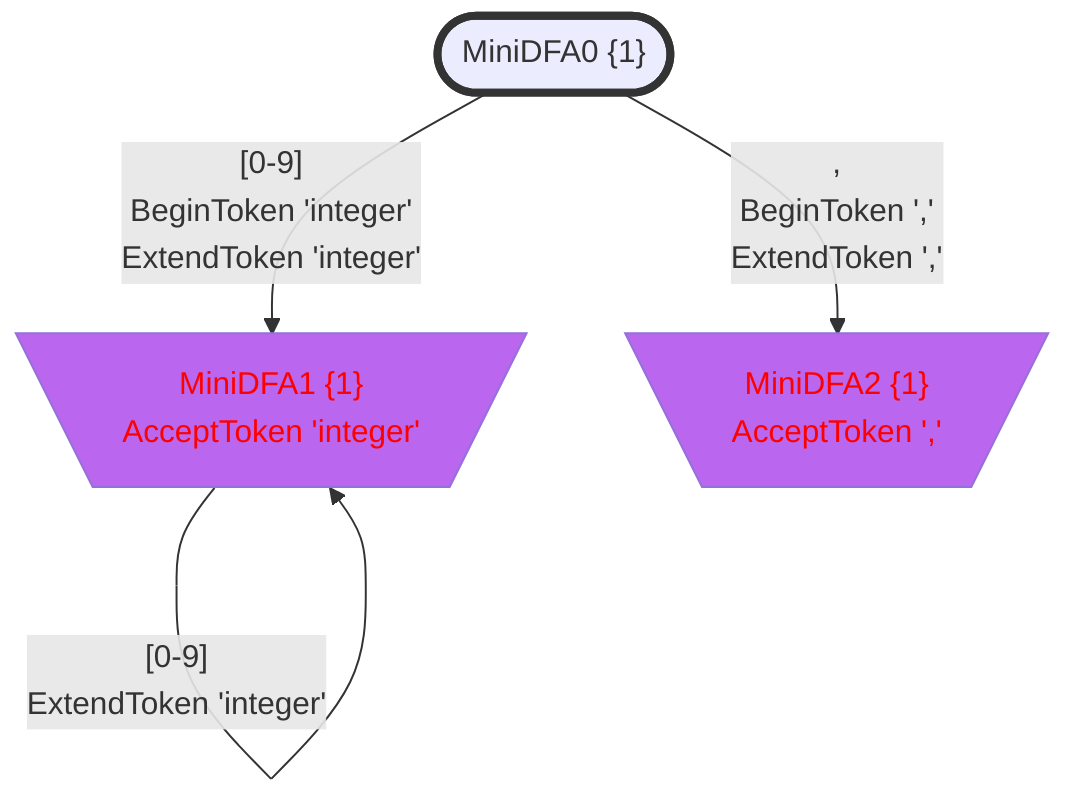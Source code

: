 flowchart
classDef c0001 color:#FF0000;
classDef c0010 stroke-dasharray: 10 10;
classDef c0011 stroke-dasharray: 10 10,color:#FF0000;
classDef c0100 fill:#BB66EE;
classDef c0101 fill:#BB66EE,color:#FF0000;
classDef c0110 fill:#BB66EE,stroke-dasharray: 10 10;
classDef c0111 fill:#BB66EE,stroke-dasharray: 10 10,color:#FF0000;
classDef c1000 stroke:#333,stroke-width:4px;
classDef c1001 stroke:#333,stroke-width:4px,color:#FF0000;
classDef c1010 stroke:#333,stroke-width:4px,stroke-dasharray: 10 10;
classDef c1011 stroke:#333,stroke-width:4px,stroke-dasharray: 10 10,color:#FF0000;
classDef c1100 stroke:#333,stroke-width:4px,fill:#BB66EE;
classDef c1101 stroke:#333,stroke-width:4px,fill:#BB66EE,color:#FF0000;
classDef c1110 stroke:#333,stroke-width:4px,fill:#BB66EE,stroke-dasharray: 10 10;
classDef c1111 stroke:#333,stroke-width:4px,fill:#BB66EE,stroke-dasharray: 10 10,color:#FF0000;
MiniDFA0_96068073(["MiniDFA0 {1}"])
class MiniDFA0_96068073 c1000;
MiniDFA1_310322936[\"MiniDFA1 {1}
AcceptToken 'integer'"/]
class MiniDFA1_310322936 c0101;
MiniDFA2_-1741180269[\"MiniDFA2 {1}
AcceptToken ','"/]
class MiniDFA2_-1741180269 c0101;
MiniDFA0_96068073 -->|"[0-9]
BeginToken 'integer'
ExtendToken 'integer'"|MiniDFA1_310322936
MiniDFA0_96068073 -->|",
BeginToken ','
ExtendToken ','"|MiniDFA2_-1741180269
MiniDFA1_310322936 -->|"[0-9]
ExtendToken 'integer'"|MiniDFA1_310322936